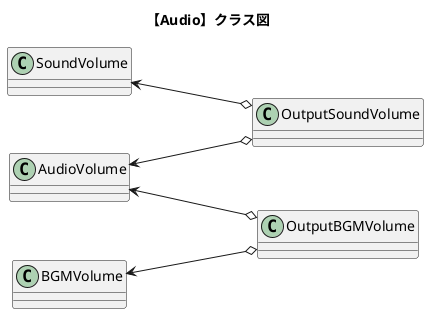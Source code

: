 @startuml 【Audio】 Class-Diagram
title "【Audio】クラス図"

left to right direction

class AudioVolume{

}

class SoundVolume{

}

class BGMVolume{

}

class OutputSoundVolume{

}

class OutputBGMVolume{

}

AudioVolume <---o OutputBGMVolume
AudioVolume <---o OutputSoundVolume

SoundVolume <---o OutputSoundVolume
BGMVolume <---o OutputBGMVolume


'---------------------------------------------------------
@enduml